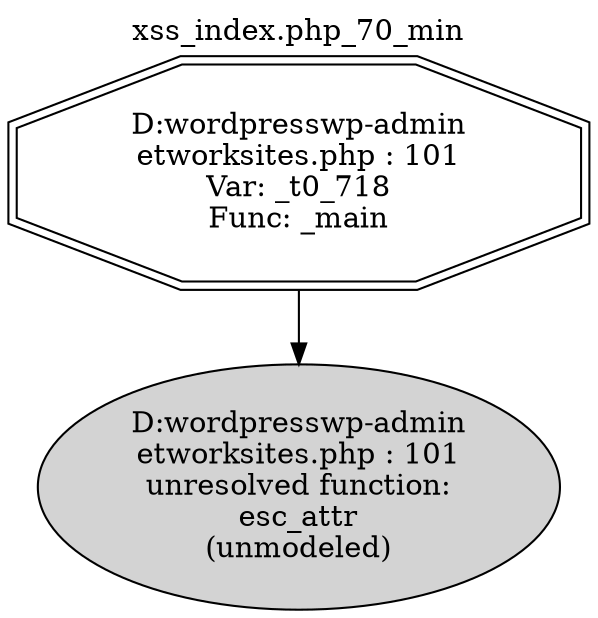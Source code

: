 digraph cfg {
  label="xss_index.php_70_min";
  labelloc=t;
  n1 [shape=doubleoctagon, label="D:\wordpress\wp-admin\network\sites.php : 101\nVar: _t0_718\nFunc: _main\n"];
  n2 [shape=ellipse, label="D:\wordpress\wp-admin\network\sites.php : 101\nunresolved function:\nesc_attr\n(unmodeled)\n",style=filled];
  n1 -> n2;
}
